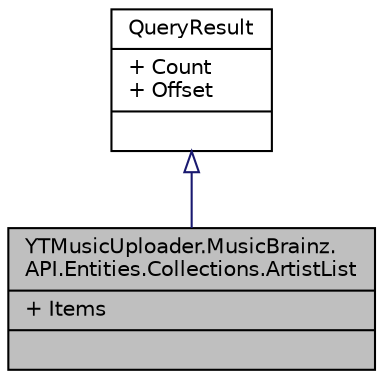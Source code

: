 digraph "YTMusicUploader.MusicBrainz.API.Entities.Collections.ArtistList"
{
 // LATEX_PDF_SIZE
  edge [fontname="Helvetica",fontsize="10",labelfontname="Helvetica",labelfontsize="10"];
  node [fontname="Helvetica",fontsize="10",shape=record];
  Node1 [label="{YTMusicUploader.MusicBrainz.\lAPI.Entities.Collections.ArtistList\n|+ Items\l|}",height=0.2,width=0.4,color="black", fillcolor="grey75", style="filled", fontcolor="black",tooltip="List of artists returned by MusicBrainz search requests."];
  Node2 -> Node1 [dir="back",color="midnightblue",fontsize="10",style="solid",arrowtail="onormal",fontname="Helvetica"];
  Node2 [label="{QueryResult\n|+ Count\l+ Offset\l|}",height=0.2,width=0.4,color="black", fillcolor="white", style="filled",URL="$d7/da1/class_y_t_music_uploader_1_1_music_brainz_1_1_a_p_i_1_1_query_result.html",tooltip="Abstract base class for MusicBrainz queries returning lists (with paging support)."];
}
